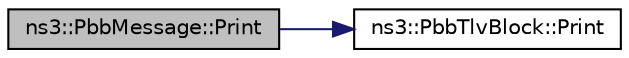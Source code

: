 digraph "ns3::PbbMessage::Print"
{
  edge [fontname="Helvetica",fontsize="10",labelfontname="Helvetica",labelfontsize="10"];
  node [fontname="Helvetica",fontsize="10",shape=record];
  rankdir="LR";
  Node1 [label="ns3::PbbMessage::Print",height=0.2,width=0.4,color="black", fillcolor="grey75", style="filled", fontcolor="black"];
  Node1 -> Node2 [color="midnightblue",fontsize="10",style="solid"];
  Node2 [label="ns3::PbbTlvBlock::Print",height=0.2,width=0.4,color="black", fillcolor="white", style="filled",URL="$d8/d5b/classns3_1_1PbbTlvBlock.html#a29137642b33bb79aea6e1d38e7362404",tooltip="Pretty-prints the contents of this block. "];
}
